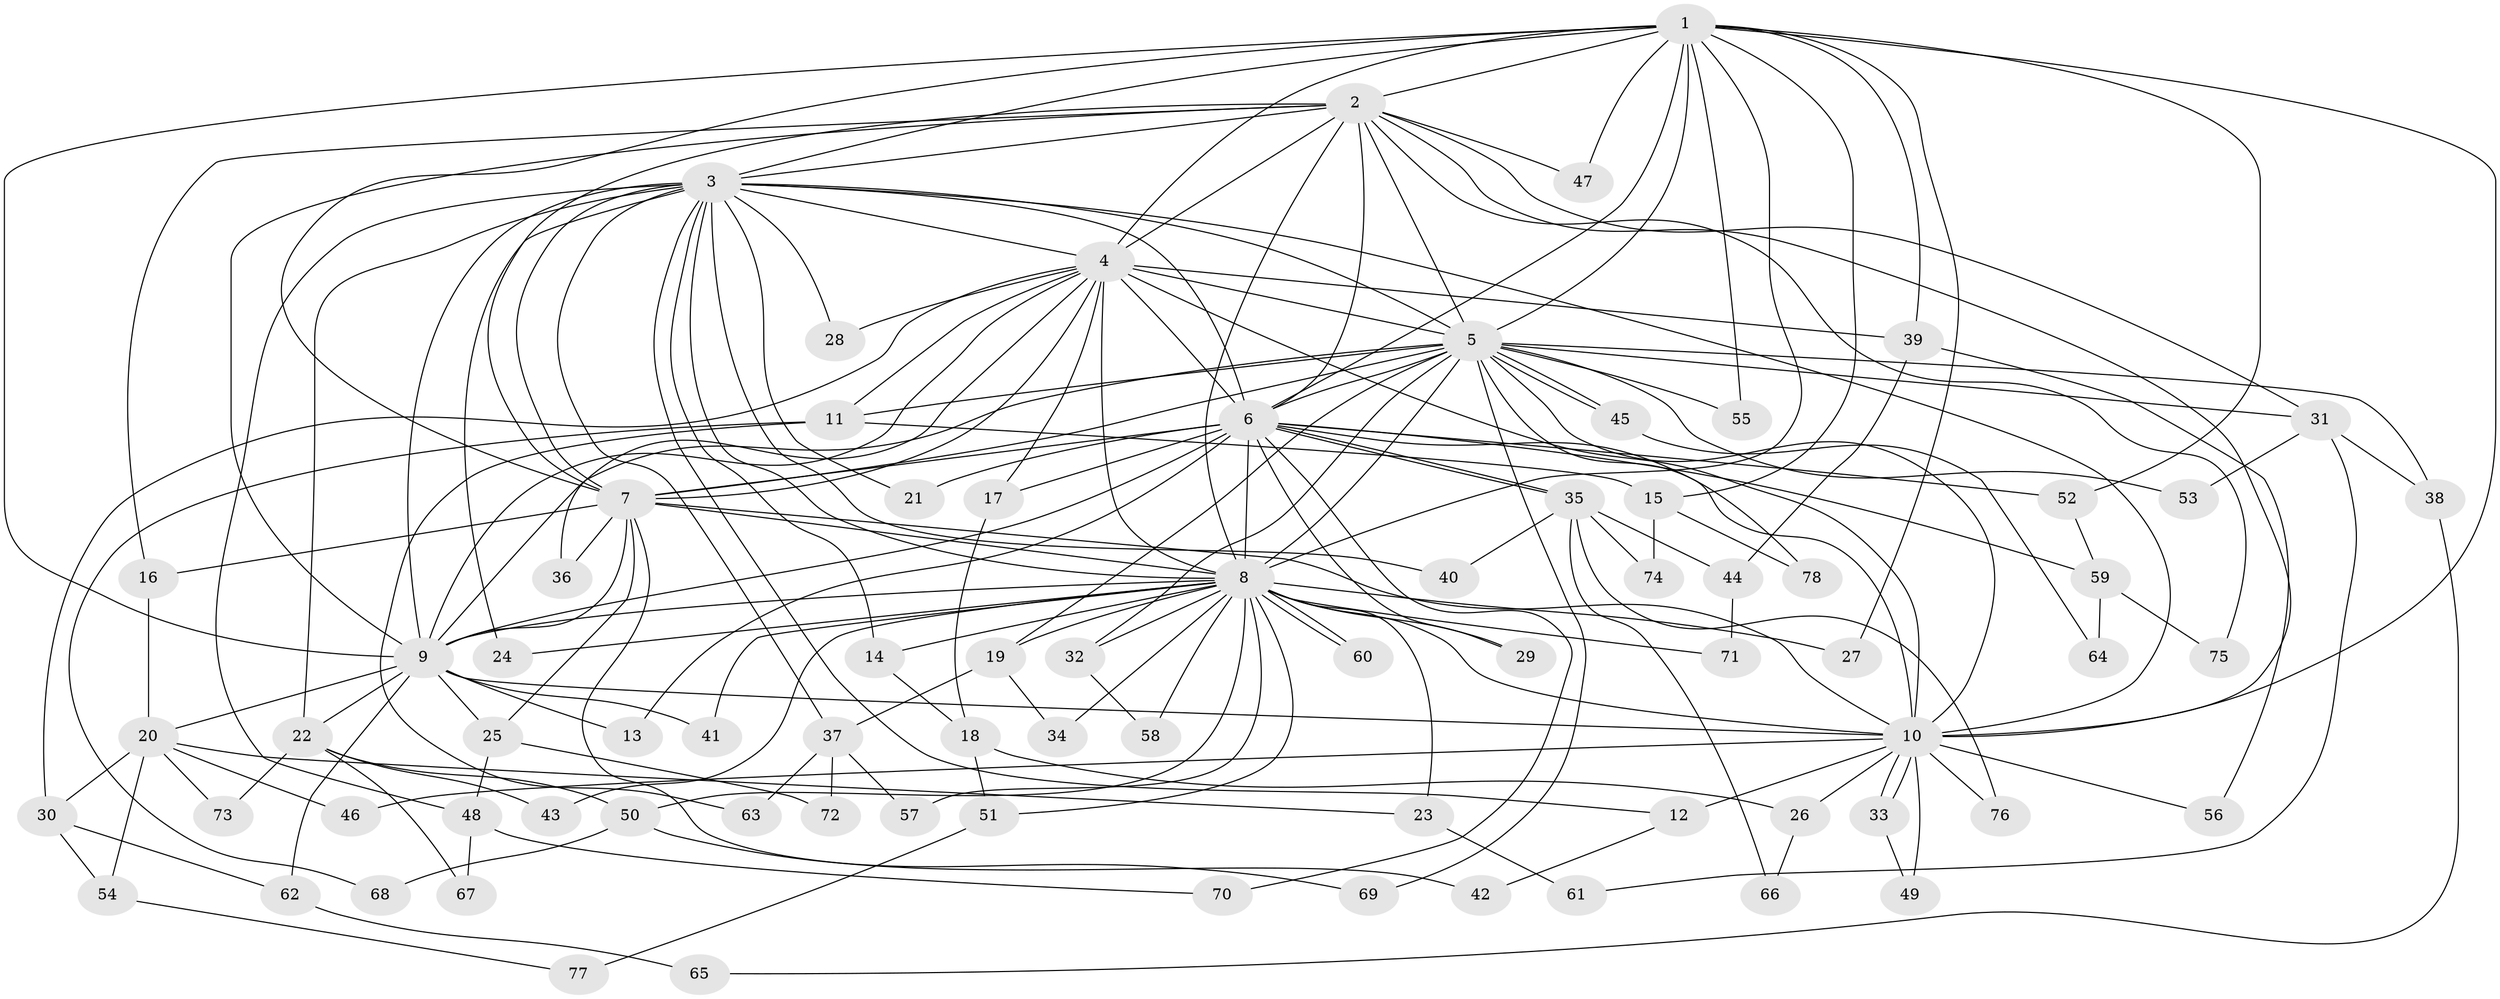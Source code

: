 // coarse degree distribution, {15: 0.05555555555555555, 18: 0.018518518518518517, 14: 0.018518518518518517, 16: 0.018518518518518517, 12: 0.018518518518518517, 22: 0.018518518518518517, 13: 0.018518518518518517, 5: 0.037037037037037035, 2: 0.35185185185185186, 4: 0.14814814814814814, 3: 0.25925925925925924, 7: 0.037037037037037035}
// Generated by graph-tools (version 1.1) at 2025/17/03/04/25 18:17:25]
// undirected, 78 vertices, 181 edges
graph export_dot {
graph [start="1"]
  node [color=gray90,style=filled];
  1;
  2;
  3;
  4;
  5;
  6;
  7;
  8;
  9;
  10;
  11;
  12;
  13;
  14;
  15;
  16;
  17;
  18;
  19;
  20;
  21;
  22;
  23;
  24;
  25;
  26;
  27;
  28;
  29;
  30;
  31;
  32;
  33;
  34;
  35;
  36;
  37;
  38;
  39;
  40;
  41;
  42;
  43;
  44;
  45;
  46;
  47;
  48;
  49;
  50;
  51;
  52;
  53;
  54;
  55;
  56;
  57;
  58;
  59;
  60;
  61;
  62;
  63;
  64;
  65;
  66;
  67;
  68;
  69;
  70;
  71;
  72;
  73;
  74;
  75;
  76;
  77;
  78;
  1 -- 2;
  1 -- 3;
  1 -- 4;
  1 -- 5;
  1 -- 6;
  1 -- 7;
  1 -- 8;
  1 -- 9;
  1 -- 10;
  1 -- 15;
  1 -- 27;
  1 -- 39;
  1 -- 47;
  1 -- 52;
  1 -- 55;
  2 -- 3;
  2 -- 4;
  2 -- 5;
  2 -- 6;
  2 -- 7;
  2 -- 8;
  2 -- 9;
  2 -- 10;
  2 -- 16;
  2 -- 31;
  2 -- 47;
  2 -- 75;
  3 -- 4;
  3 -- 5;
  3 -- 6;
  3 -- 7;
  3 -- 8;
  3 -- 9;
  3 -- 10;
  3 -- 12;
  3 -- 14;
  3 -- 21;
  3 -- 22;
  3 -- 24;
  3 -- 28;
  3 -- 37;
  3 -- 40;
  3 -- 48;
  4 -- 5;
  4 -- 6;
  4 -- 7;
  4 -- 8;
  4 -- 9;
  4 -- 10;
  4 -- 11;
  4 -- 17;
  4 -- 28;
  4 -- 30;
  4 -- 36;
  4 -- 39;
  5 -- 6;
  5 -- 7;
  5 -- 8;
  5 -- 9;
  5 -- 10;
  5 -- 11;
  5 -- 19;
  5 -- 31;
  5 -- 32;
  5 -- 38;
  5 -- 45;
  5 -- 45;
  5 -- 53;
  5 -- 55;
  5 -- 69;
  5 -- 78;
  6 -- 7;
  6 -- 8;
  6 -- 9;
  6 -- 10;
  6 -- 13;
  6 -- 17;
  6 -- 21;
  6 -- 29;
  6 -- 35;
  6 -- 35;
  6 -- 52;
  6 -- 59;
  6 -- 70;
  7 -- 8;
  7 -- 9;
  7 -- 10;
  7 -- 16;
  7 -- 25;
  7 -- 36;
  7 -- 42;
  8 -- 9;
  8 -- 10;
  8 -- 14;
  8 -- 19;
  8 -- 23;
  8 -- 24;
  8 -- 27;
  8 -- 29;
  8 -- 32;
  8 -- 34;
  8 -- 41;
  8 -- 43;
  8 -- 50;
  8 -- 51;
  8 -- 57;
  8 -- 58;
  8 -- 60;
  8 -- 60;
  8 -- 71;
  9 -- 10;
  9 -- 13;
  9 -- 20;
  9 -- 22;
  9 -- 25;
  9 -- 41;
  9 -- 62;
  10 -- 12;
  10 -- 26;
  10 -- 33;
  10 -- 33;
  10 -- 46;
  10 -- 49;
  10 -- 56;
  10 -- 76;
  11 -- 15;
  11 -- 63;
  11 -- 68;
  12 -- 42;
  14 -- 18;
  15 -- 74;
  15 -- 78;
  16 -- 20;
  17 -- 18;
  18 -- 26;
  18 -- 51;
  19 -- 34;
  19 -- 37;
  20 -- 23;
  20 -- 30;
  20 -- 46;
  20 -- 54;
  20 -- 73;
  22 -- 43;
  22 -- 50;
  22 -- 67;
  22 -- 73;
  23 -- 61;
  25 -- 48;
  25 -- 72;
  26 -- 66;
  30 -- 54;
  30 -- 62;
  31 -- 38;
  31 -- 53;
  31 -- 61;
  32 -- 58;
  33 -- 49;
  35 -- 40;
  35 -- 44;
  35 -- 66;
  35 -- 74;
  35 -- 76;
  37 -- 57;
  37 -- 63;
  37 -- 72;
  38 -- 65;
  39 -- 44;
  39 -- 56;
  44 -- 71;
  45 -- 64;
  48 -- 67;
  48 -- 70;
  50 -- 68;
  50 -- 69;
  51 -- 77;
  52 -- 59;
  54 -- 77;
  59 -- 64;
  59 -- 75;
  62 -- 65;
}
